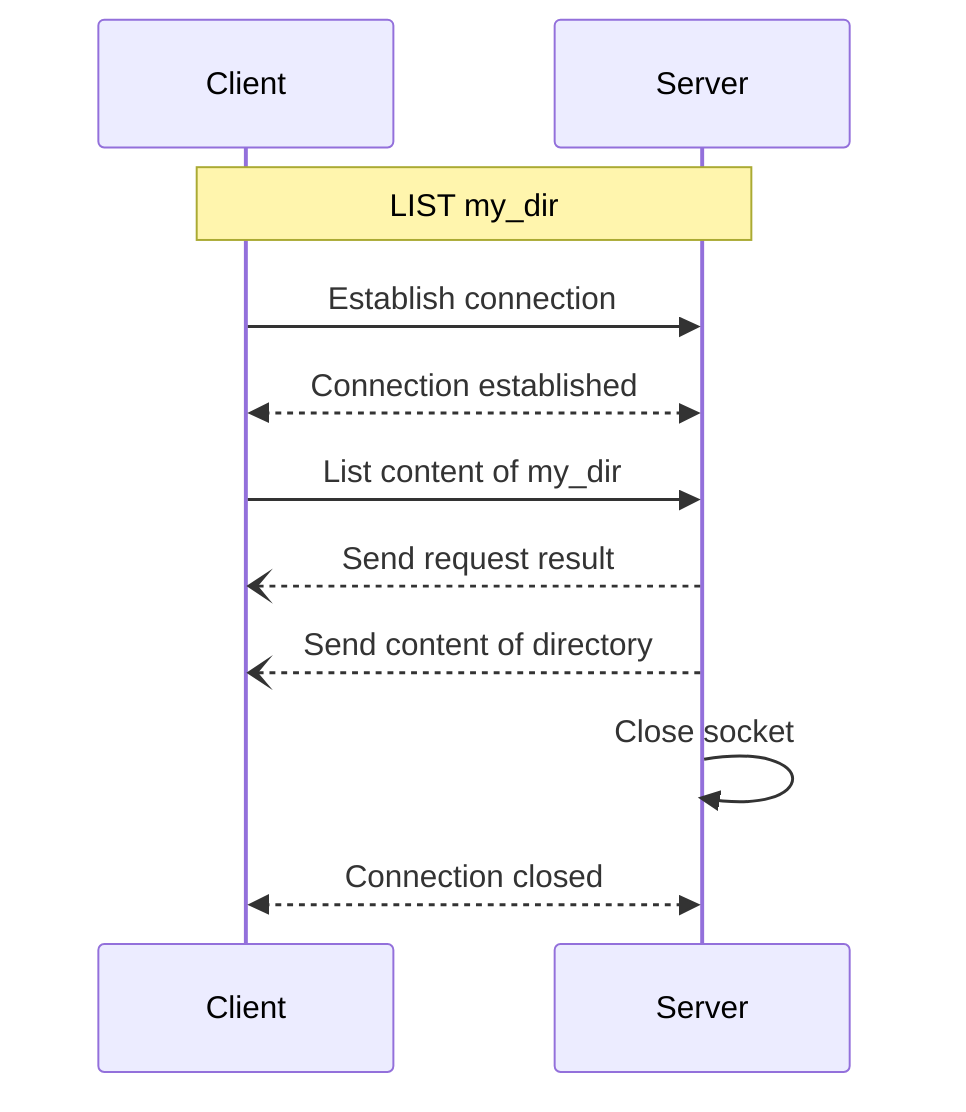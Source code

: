 sequenceDiagram
    participant Client
    participant Server

    Note over Client,Server: LIST my_dir
    Client->>Server: Establish connection
    Server<<-->>Client: Connection established
    Client->>Server: List content of my_dir
    Server--)Client: Send request result
    Server--)Client: Send content of directory
    Server->>Server: Close socket
    Server<<-->>Client: Connection closed